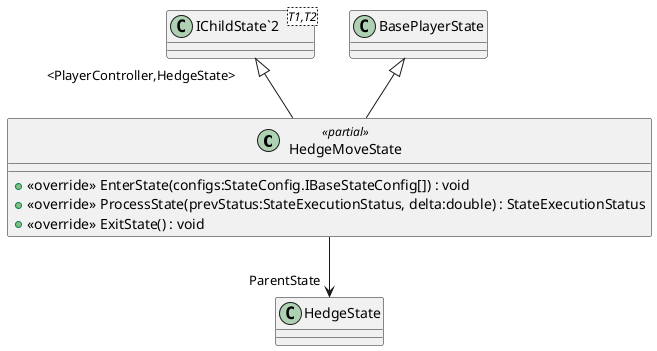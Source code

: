 @startuml
class HedgeMoveState <<partial>> {
    + <<override>> EnterState(configs:StateConfig.IBaseStateConfig[]) : void
    + <<override>> ProcessState(prevStatus:StateExecutionStatus, delta:double) : StateExecutionStatus
    + <<override>> ExitState() : void
}
class "IChildState`2"<T1,T2> {
}
BasePlayerState <|-- HedgeMoveState
"IChildState`2" "<PlayerController,HedgeState>" <|-- HedgeMoveState
HedgeMoveState --> "ParentState" HedgeState
@enduml
